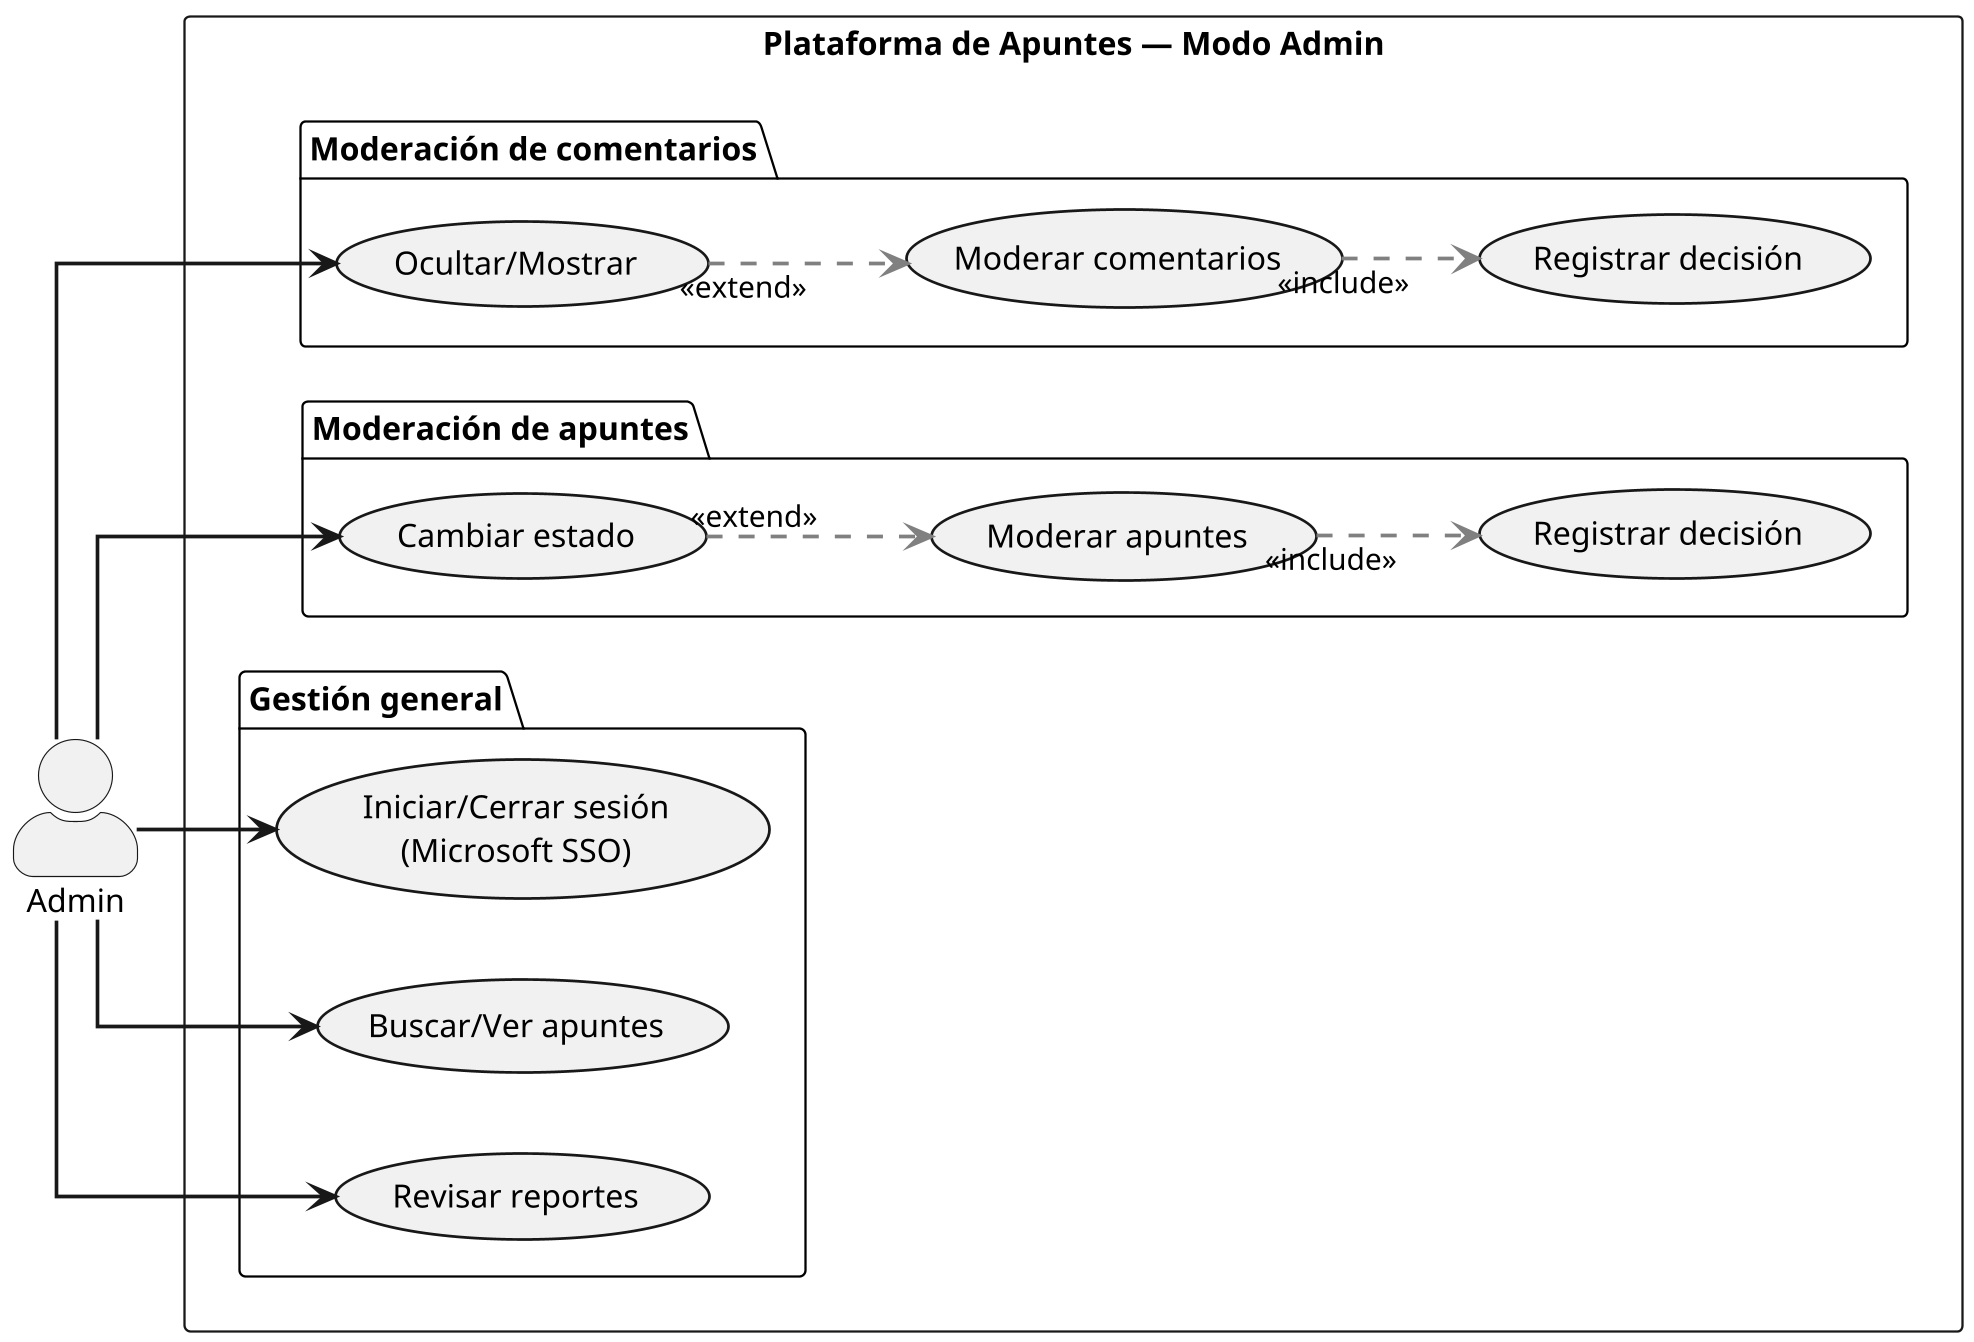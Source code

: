 @startuml
' ===== Casos de uso ADMIN — etiquetas centradas =====
skinparam dpi 220
skinparam shadowing false
skinparam UsecaseBorderThickness 1.2
skinparam actorStyle awesome
skinparam PackageBorderThickness 1
skinparam PackageBackgroundColor white
skinparam ArrowThickness 1.6
skinparam linetype ortho
left to right direction

actor Admin

rectangle "Plataforma de Apuntes — Modo Admin" {

  ' -------- Moderación de comentarios --------
  package "Moderación de comentarios" {
    usecase "Ocultar/Mostrar"       as UA_ToggleCom
    usecase "Moderar comentarios"   as UA_ModerarCom
    usecase "Registrar decisión"    as UA_RegistrarCom
  }

  UA_ToggleCom -[#gray,dashed]-> UA_ModerarCom : <<extend>>
  UA_ModerarCom -[#gray,dashed]-> UA_RegistrarCom : <<include>>


  ' -------- Moderación de apuntes --------
  package "Moderación de apuntes" {
    usecase "Cambiar estado"        as UA_CambiarEstado
    usecase "Moderar apuntes"       as UA_ModerarNotas
    usecase "Registrar decisión"    as UA_RegistrarNotas
  }

  UA_CambiarEstado -[#gray,dashed]-> UA_ModerarNotas : <<extend>>
  UA_ModerarNotas -[#gray,dashed]-> UA_RegistrarNotas : <<include>>


  ' -------- Gestión general --------
  package "Gestión general" {
    usecase "Iniciar/Cerrar sesión\n(Microsoft SSO)" as UA_Login
    usecase "Buscar/Ver apuntes" as UA_Browse
    usecase "Revisar reportes"   as UA_Reportes
  }
}

' --- Asociaciones del actor ---
Admin --> UA_ToggleCom
Admin --> UA_CambiarEstado
Admin --> UA_Login
Admin --> UA_Browse
Admin --> UA_Reportes
@enduml
